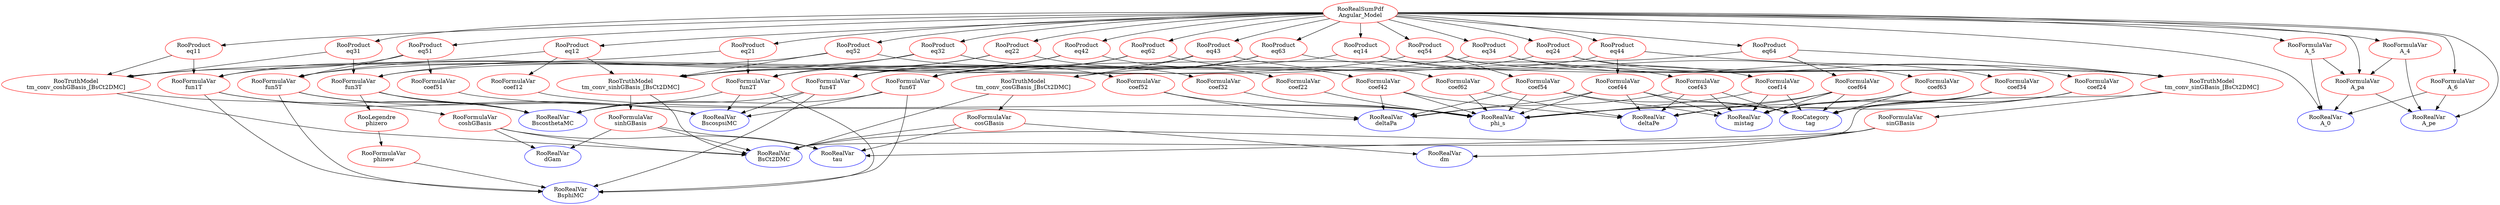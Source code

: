 digraph Angular_Model{
"Angular_Model" [ color=red, label="RooRealSumPdf
Angular_Model"];
"eq11" [ color=red, label="RooProduct
eq11"];
"tm_conv_coshGBasis_[BsCt2DMC]" [ color=red, label="RooTruthModel
tm_conv_coshGBasis_[BsCt2DMC]"];
"BsCt2DMC" [ color=blue, label="RooRealVar
BsCt2DMC"];
"coshGBasis" [ color=red, label="RooFormulaVar
coshGBasis"];
"tau" [ color=blue, label="RooRealVar
tau"];
"dGam" [ color=blue, label="RooRealVar
dGam"];
"fun1T" [ color=red, label="RooFormulaVar
fun1T"];
"BscosthetaMC" [ color=blue, label="RooRealVar
BscosthetaMC"];
"BsphiMC" [ color=blue, label="RooRealVar
BsphiMC"];
"BscospsiMC" [ color=blue, label="RooRealVar
BscospsiMC"];
"A_0" [ color=blue, label="RooRealVar
A_0"];
"eq12" [ color=red, label="RooProduct
eq12"];
"coef12" [ color=red, label="RooFormulaVar
coef12"];
"phi_s" [ color=blue, label="RooRealVar
phi_s"];
"tm_conv_sinhGBasis_[BsCt2DMC]" [ color=red, label="RooTruthModel
tm_conv_sinhGBasis_[BsCt2DMC]"];
"sinhGBasis" [ color=red, label="RooFormulaVar
sinhGBasis"];
"eq14" [ color=red, label="RooProduct
eq14"];
"coef14" [ color=red, label="RooFormulaVar
coef14"];
"tag" [ color=blue, label="RooCategory
tag"];
"mistag" [ color=blue, label="RooRealVar
mistag"];
"tm_conv_sinGBasis_[BsCt2DMC]" [ color=red, label="RooTruthModel
tm_conv_sinGBasis_[BsCt2DMC]"];
"sinGBasis" [ color=red, label="RooFormulaVar
sinGBasis"];
"dm" [ color=blue, label="RooRealVar
dm"];
"eq21" [ color=red, label="RooProduct
eq21"];
"fun2T" [ color=red, label="RooFormulaVar
fun2T"];
"A_pa" [ color=red, label="RooFormulaVar
A_pa"];
"A_pe" [ color=blue, label="RooRealVar
A_pe"];
"eq22" [ color=red, label="RooProduct
eq22"];
"coef22" [ color=red, label="RooFormulaVar
coef22"];
"eq24" [ color=red, label="RooProduct
eq24"];
"coef24" [ color=red, label="RooFormulaVar
coef24"];
"eq31" [ color=red, label="RooProduct
eq31"];
"fun3T" [ color=red, label="RooFormulaVar
fun3T"];
"phizero" [ color=red, label="RooLegendre
phizero"];
"phinew" [ color=red, label="RooFormulaVar
phinew"];
"eq32" [ color=red, label="RooProduct
eq32"];
"coef32" [ color=red, label="RooFormulaVar
coef32"];
"eq34" [ color=red, label="RooProduct
eq34"];
"coef34" [ color=red, label="RooFormulaVar
coef34"];
"eq42" [ color=red, label="RooProduct
eq42"];
"coef42" [ color=red, label="RooFormulaVar
coef42"];
"deltaPe" [ color=blue, label="RooRealVar
deltaPe"];
"deltaPa" [ color=blue, label="RooRealVar
deltaPa"];
"fun4T" [ color=red, label="RooFormulaVar
fun4T"];
"A_4" [ color=red, label="RooFormulaVar
A_4"];
"eq43" [ color=red, label="RooProduct
eq43"];
"coef43" [ color=red, label="RooFormulaVar
coef43"];
"tm_conv_cosGBasis_[BsCt2DMC]" [ color=red, label="RooTruthModel
tm_conv_cosGBasis_[BsCt2DMC]"];
"cosGBasis" [ color=red, label="RooFormulaVar
cosGBasis"];
"eq44" [ color=red, label="RooProduct
eq44"];
"coef44" [ color=red, label="RooFormulaVar
coef44"];
"eq51" [ color=red, label="RooProduct
eq51"];
"coef51" [ color=red, label="RooFormulaVar
coef51"];
"fun5T" [ color=red, label="RooFormulaVar
fun5T"];
"A_5" [ color=red, label="RooFormulaVar
A_5"];
"eq52" [ color=red, label="RooProduct
eq52"];
"coef52" [ color=red, label="RooFormulaVar
coef52"];
"eq54" [ color=red, label="RooProduct
eq54"];
"coef54" [ color=red, label="RooFormulaVar
coef54"];
"eq62" [ color=red, label="RooProduct
eq62"];
"coef62" [ color=red, label="RooFormulaVar
coef62"];
"fun6T" [ color=red, label="RooFormulaVar
fun6T"];
"A_6" [ color=red, label="RooFormulaVar
A_6"];
"eq63" [ color=red, label="RooProduct
eq63"];
"coef63" [ color=red, label="RooFormulaVar
coef63"];
"eq64" [ color=red, label="RooProduct
eq64"];
"coef64" [ color=red, label="RooFormulaVar
coef64"];
"coef44" -> "mistag";
"coef44" -> "tag";
"coef44" -> "phi_s";
"coef44" -> "deltaPa";
"coef44" -> "deltaPe";
"coef51" -> "deltaPa";
"coef52" -> "phi_s";
"coef52" -> "deltaPa";
"coef54" -> "mistag";
"coef54" -> "tag";
"coef54" -> "phi_s";
"coef54" -> "deltaPa";
"coef62" -> "phi_s";
"coef62" -> "deltaPe";
"coef63" -> "mistag";
"coef63" -> "tag";
"coef63" -> "deltaPe";
"coef64" -> "mistag";
"coef64" -> "tag";
"coef64" -> "phi_s";
"coef64" -> "deltaPe";
"eq11" -> "tm_conv_coshGBasis_[BsCt2DMC]";
"eq11" -> "fun1T";
"eq12" -> "tm_conv_sinhGBasis_[BsCt2DMC]";
"eq12" -> "fun1T";
"eq12" -> "coef12";
"coshGBasis" -> "BsCt2DMC";
"coshGBasis" -> "dGam";
"coshGBasis" -> "tau";
"sinhGBasis" -> "BsCt2DMC";
"sinhGBasis" -> "dGam";
"sinhGBasis" -> "tau";
"cosGBasis" -> "BsCt2DMC";
"cosGBasis" -> "dm";
"cosGBasis" -> "tau";
"sinGBasis" -> "BsCt2DMC";
"sinGBasis" -> "dm";
"sinGBasis" -> "tau";
"tm_conv_coshGBasis_[BsCt2DMC]" -> "BsCt2DMC";
"tm_conv_coshGBasis_[BsCt2DMC]" -> "coshGBasis";
"tm_conv_sinhGBasis_[BsCt2DMC]" -> "BsCt2DMC";
"tm_conv_sinhGBasis_[BsCt2DMC]" -> "sinhGBasis";
"tm_conv_cosGBasis_[BsCt2DMC]" -> "BsCt2DMC";
"tm_conv_cosGBasis_[BsCt2DMC]" -> "cosGBasis";
"tm_conv_sinGBasis_[BsCt2DMC]" -> "BsCt2DMC";
"tm_conv_sinGBasis_[BsCt2DMC]" -> "sinGBasis";
"phinew" -> "BsphiMC";
"phizero" -> "phinew";
"fun1T" -> "BscosthetaMC";
"fun1T" -> "BscospsiMC";
"fun1T" -> "BsphiMC";
"fun2T" -> "BscosthetaMC";
"fun2T" -> "BscospsiMC";
"fun2T" -> "BsphiMC";
"fun3T" -> "BscosthetaMC";
"fun3T" -> "BscospsiMC";
"fun3T" -> "phizero";
"fun4T" -> "BscosthetaMC";
"fun4T" -> "BscospsiMC";
"fun4T" -> "BsphiMC";
"fun5T" -> "BscosthetaMC";
"fun5T" -> "BscospsiMC";
"fun5T" -> "BsphiMC";
"fun6T" -> "BscosthetaMC";
"fun6T" -> "BscospsiMC";
"fun6T" -> "BsphiMC";
"coef12" -> "phi_s";
"coef14" -> "mistag";
"coef14" -> "tag";
"coef14" -> "phi_s";
"coef22" -> "phi_s";
"coef24" -> "mistag";
"coef24" -> "tag";
"coef24" -> "phi_s";
"coef32" -> "phi_s";
"coef34" -> "mistag";
"coef34" -> "tag";
"coef34" -> "phi_s";
"coef42" -> "phi_s";
"coef42" -> "deltaPa";
"coef42" -> "deltaPe";
"coef43" -> "mistag";
"coef43" -> "tag";
"coef43" -> "deltaPa";
"coef43" -> "deltaPe";
"eq34" -> "tm_conv_sinGBasis_[BsCt2DMC]";
"eq34" -> "fun3T";
"eq34" -> "coef34";
"eq42" -> "tm_conv_sinhGBasis_[BsCt2DMC]";
"eq42" -> "fun4T";
"eq42" -> "coef42";
"eq43" -> "tm_conv_cosGBasis_[BsCt2DMC]";
"eq43" -> "fun4T";
"eq43" -> "coef43";
"eq44" -> "coef44";
"eq44" -> "tm_conv_sinGBasis_[BsCt2DMC]";
"eq44" -> "fun4T";
"eq51" -> "coef51";
"eq51" -> "tm_conv_coshGBasis_[BsCt2DMC]";
"eq51" -> "fun5T";
"eq52" -> "coef52";
"eq52" -> "tm_conv_sinhGBasis_[BsCt2DMC]";
"eq52" -> "fun5T";
"eq54" -> "coef54";
"eq54" -> "tm_conv_sinGBasis_[BsCt2DMC]";
"eq54" -> "fun5T";
"eq62" -> "coef62";
"eq62" -> "tm_conv_sinhGBasis_[BsCt2DMC]";
"eq62" -> "fun6T";
"eq63" -> "coef63";
"eq63" -> "tm_conv_cosGBasis_[BsCt2DMC]";
"eq63" -> "fun6T";
"eq64" -> "coef64";
"eq64" -> "tm_conv_sinGBasis_[BsCt2DMC]";
"eq64" -> "fun6T";
"eq14" -> "tm_conv_sinGBasis_[BsCt2DMC]";
"eq14" -> "fun1T";
"eq14" -> "coef14";
"eq21" -> "tm_conv_coshGBasis_[BsCt2DMC]";
"eq21" -> "fun2T";
"eq22" -> "tm_conv_sinhGBasis_[BsCt2DMC]";
"eq22" -> "fun2T";
"eq22" -> "coef22";
"eq24" -> "tm_conv_sinGBasis_[BsCt2DMC]";
"eq24" -> "fun2T";
"eq24" -> "coef24";
"eq31" -> "tm_conv_coshGBasis_[BsCt2DMC]";
"eq31" -> "fun3T";
"eq32" -> "tm_conv_sinhGBasis_[BsCt2DMC]";
"eq32" -> "fun3T";
"eq32" -> "coef32";
"A_6" -> "A_0";
"A_6" -> "A_pe";
"A_5" -> "A_pa";
"A_5" -> "A_0";
"A_4" -> "A_pa";
"A_4" -> "A_pe";
"A_pa" -> "A_0";
"A_pa" -> "A_pe";
"Angular_Model" -> "eq11";
"Angular_Model" -> "eq12";
"Angular_Model" -> "eq34";
"Angular_Model" -> "eq42";
"Angular_Model" -> "eq43";
"Angular_Model" -> "eq44";
"Angular_Model" -> "eq51";
"Angular_Model" -> "eq52";
"Angular_Model" -> "eq54";
"Angular_Model" -> "eq62";
"Angular_Model" -> "eq63";
"Angular_Model" -> "eq64";
"Angular_Model" -> "eq14";
"Angular_Model" -> "eq21";
"Angular_Model" -> "eq22";
"Angular_Model" -> "eq24";
"Angular_Model" -> "eq31";
"Angular_Model" -> "eq32";
"Angular_Model" -> "A_6";
"Angular_Model" -> "A_5";
"Angular_Model" -> "A_4";
"Angular_Model" -> "A_pa";
"Angular_Model" -> "A_0";
"Angular_Model" -> "A_pe";
}
